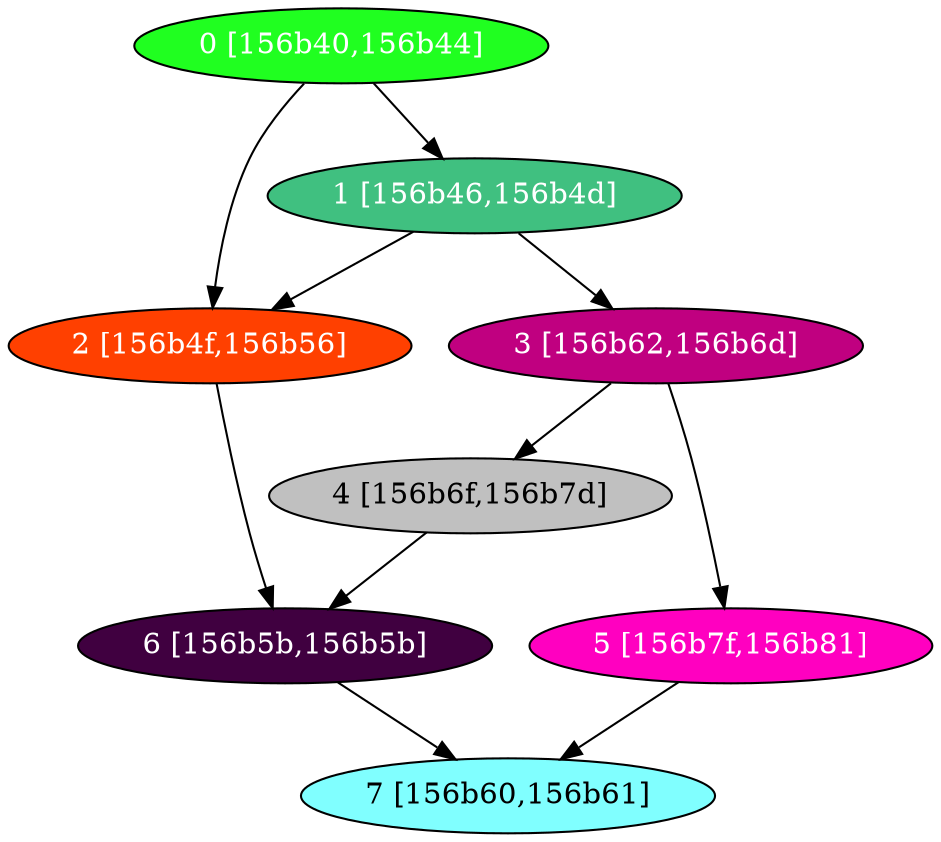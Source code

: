 diGraph libnss3{
	libnss3_0  [style=filled fillcolor="#20FF20" fontcolor="#ffffff" shape=oval label="0 [156b40,156b44]"]
	libnss3_1  [style=filled fillcolor="#40C080" fontcolor="#ffffff" shape=oval label="1 [156b46,156b4d]"]
	libnss3_2  [style=filled fillcolor="#FF4000" fontcolor="#ffffff" shape=oval label="2 [156b4f,156b56]"]
	libnss3_3  [style=filled fillcolor="#C00080" fontcolor="#ffffff" shape=oval label="3 [156b62,156b6d]"]
	libnss3_4  [style=filled fillcolor="#C0C0C0" fontcolor="#000000" shape=oval label="4 [156b6f,156b7d]"]
	libnss3_5  [style=filled fillcolor="#FF00C0" fontcolor="#ffffff" shape=oval label="5 [156b7f,156b81]"]
	libnss3_6  [style=filled fillcolor="#400040" fontcolor="#ffffff" shape=oval label="6 [156b5b,156b5b]"]
	libnss3_7  [style=filled fillcolor="#80FFFF" fontcolor="#000000" shape=oval label="7 [156b60,156b61]"]

	libnss3_0 -> libnss3_1
	libnss3_0 -> libnss3_2
	libnss3_1 -> libnss3_2
	libnss3_1 -> libnss3_3
	libnss3_2 -> libnss3_6
	libnss3_3 -> libnss3_4
	libnss3_3 -> libnss3_5
	libnss3_4 -> libnss3_6
	libnss3_5 -> libnss3_7
	libnss3_6 -> libnss3_7
}